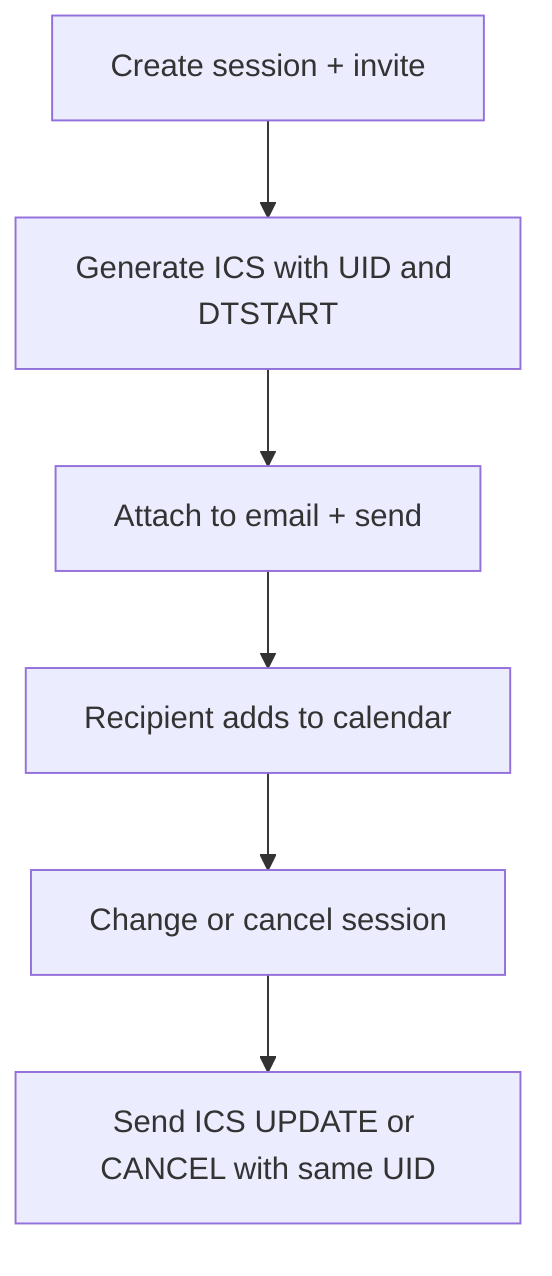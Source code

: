 flowchart TD
  A[Create session + invite] --> B[Generate ICS with UID and DTSTART]
  B --> C[Attach to email + send]
  C --> D[Recipient adds to calendar]
  E[Change or cancel session] --> F[Send ICS UPDATE or CANCEL with same UID]
  D --> E